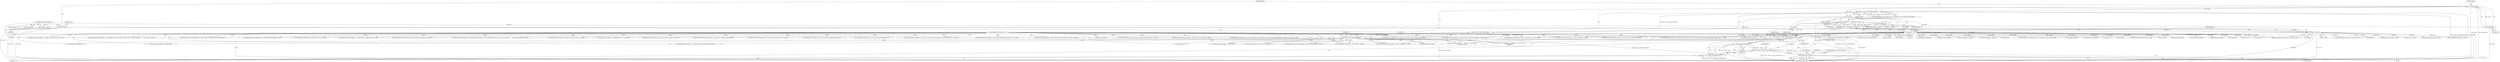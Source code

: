 digraph "0_atheme_c597156adc60a45b5f827793cd420945f47bc03b_1@pointer" {
"1000208" [label="(Call,target != NULL)"];
"1000190" [label="(Call,!target)"];
"1000120" [label="(Call,*target = sstrdup(parv[1]))"];
"1000122" [label="(Call,sstrdup(parv[1]))"];
"1000109" [label="(MethodParameterIn,char *parv[])"];
"1000174" [label="(Call,target || !has_priv(si, PRIV_CHAN_AUSPEX))"];
"1000176" [label="(Call,!has_priv(si, PRIV_CHAN_AUSPEX))"];
"1000177" [label="(Call,has_priv(si, PRIV_CHAN_AUSPEX))"];
"1000107" [label="(MethodParameterIn,sourceinfo_t *si)"];
"1000192" [label="(Call,target && target[0] == '+' && flagstr == NULL)"];
"1000195" [label="(Call,target[0] == '+')"];
"1000194" [label="(Call,target[0] == '+' && flagstr == NULL)"];
"1000200" [label="(Call,flagstr == NULL)"];
"1000127" [label="(Call,*flagstr = parv[2])"];
"1000211" [label="(Call,flags_to_bitmask(target, 0))"];
"1000205" [label="(Call,flags = (target != NULL) ? flags_to_bitmask(target, 0) : 0)"];
"1000215" [label="(Call,do_list(si, mc, flags))"];
"1000207" [label="(Call,(target != NULL) ? flags_to_bitmask(target, 0) : 0)"];
"1000219" [label="(Return,return;)"];
"1000191" [label="(Identifier,target)"];
"1000378" [label="(Call,command_fail(si, fault_noprivs, _(\"You are not authorized to execute this command.\")))"];
"1000320" [label="(Call,command_fail(si, fault_needmoreparams, _(\"Syntax: FLAGS <#channel> MODIFY [target] <flags>\")))"];
"1000303" [label="(Call,myentity_find_ext(target) == NULL)"];
"1000213" [label="(Literal,0)"];
"1000176" [label="(Call,!has_priv(si, PRIV_CHAN_AUSPEX))"];
"1000199" [label="(Literal,'+')"];
"1000232" [label="(Call,do_list(si, mc, 0))"];
"1000179" [label="(Identifier,PRIV_CHAN_AUSPEX)"];
"1000435" [label="(Call,command_success_string(si, str1, _(\"Flags for \2%s\2 in \2%s\2 are \2%s\2.\"),\n\t\t\t\t\t\ttarget, channel,\n\t\t\t\t\t\tstr1))"];
"1000192" [label="(Call,target && target[0] == '+' && flagstr == NULL)"];
"1000107" [label="(MethodParameterIn,sourceinfo_t *si)"];
"1000143" [label="(Call,command_fail(si, fault_needmoreparams, STR_INSUFFICIENT_PARAMS, \"FLAGS\"))"];
"1000281" [label="(Call,logcommand(si, CMDLOG_DO, \"CLEAR:FLAGS: \2%s\2\", mc->name))"];
"1000605" [label="(Call,command_fail(si, fault_badparams, _(\"Usage: FLAGS %s [target] [flags]\"), mc->name))"];
"1000196" [label="(Call,target[0])"];
"1000304" [label="(Call,myentity_find_ext(target))"];
"1000504" [label="(Call,command_fail(si, fault_noprivs, _(\"You are not authorized to execute this command.\")))"];
"1000614" [label="(Call,command_fail(si, fault_badparams, _(\"Invalid template name given, use /%s%s TEMPLATE %s for a list\"), ircd->uses_rcommand ? \"\" : \"msg \", chansvs.me->disp, mc->name))"];
"1000212" [label="(Identifier,target)"];
"1000228" [label="(Call,myentity_find_ext(target))"];
"1000361" [label="(Call,!flagstr)"];
"1000123" [label="(Call,parv[1])"];
"1000847" [label="(Call,command_fail(si, fault_toomany, _(\"Channel %s access list is full.\"), mc->name))"];
"1000300" [label="(Call,strcasecmp(target, \"MODIFY\"))"];
"1000373" [label="(Call,chanacs_source_has_flag(mc, si, CA_ACLVIEW))"];
"1000288" [label="(Call,command_success_nodata(si, _(\"Cleared flags in \2%s\2.\"), mc->name))"];
"1000693" [label="(Call,command_fail(si, fault_noprivs, _(\"You may not remove a founder's +f access.\")))"];
"1001010" [label="(Call,command_fail(si, fault_nochange, _(\"Channel access to \2%s\2 for \2%s\2 unchanged.\"), channel, target))"];
"1000243" [label="(Call,strcasecmp(target, \"CLEAR\"))"];
"1000127" [label="(Call,*flagstr = parv[2])"];
"1000177" [label="(Call,has_priv(si, PRIV_CHAN_AUSPEX))"];
"1000328" [label="(Call,strchr(parv[2], ' '))"];
"1000211" [label="(Call,flags_to_bitmask(target, 0))"];
"1000148" [label="(Call,command_fail(si, fault_needmoreparams, _(\"Syntax: FLAGS <channel> [target] [flags]\")))"];
"1000203" [label="(Block,)"];
"1000170" [label="(Call,metadata_find(mc, \"private:close:closer\") && (target || !has_priv(si, PRIV_CHAN_AUSPEX)))"];
"1000236" [label="(Call,free(target))"];
"1000140" [label="(Identifier,parc)"];
"1001039" [label="(Call,verbose(mc, \"\2%s\2 set flags \2%s\2 on \2%s\2\", get_source_name(si), flagstr, target))"];
"1000205" [label="(Call,flags = (target != NULL) ? flags_to_bitmask(target, 0) : 0)"];
"1000174" [label="(Call,target || !has_priv(si, PRIV_CHAN_AUSPEX))"];
"1000916" [label="(Call,command_fail(si, fault_badparams, _(\"You may not set founder status on a hostmask.\")))"];
"1000260" [label="(Call,command_fail(si, fault_noprivs, \"You are not authorized to perform this operation.\"))"];
"1000385" [label="(Call,validhostmask(target))"];
"1000190" [label="(Call,!target)"];
"1000715" [label="(Call,command_fail(si, fault_noprivs, _(\"You may not remove the last founder.\")))"];
"1000399" [label="(Call,myentity_find_ext(target))"];
"1000597" [label="(Call,*target == '-')"];
"1000826" [label="(Call,command_fail(si, fault_noprivs, _(\"\2%s\2 does not wish to be added to channel access lists (NEVEROP set).\"), mt->name))"];
"1000207" [label="(Call,(target != NULL) ? flags_to_bitmask(target, 0) : 0)"];
"1000342" [label="(Call,strdup(parv[2]))"];
"1000451" [label="(Call,logcommand(si, CMDLOG_GET, \"FLAGS: \2%s\2 on \2%s\2\", mc->name, target))"];
"1000251" [label="(Call,free(target))"];
"1000217" [label="(Identifier,mc)"];
"1000354" [label="(Call,command_fail(si, fault_noprivs, _(\"You are not logged in.\")))"];
"1000224" [label="(Call,strcasecmp(target, \"LIST\"))"];
"1000129" [label="(Call,parv[2])"];
"1000128" [label="(Identifier,flagstr)"];
"1000492" [label="(Call,irccasecmp(target, entity(si->smu)->name))"];
"1000651" [label="(Call,command_fail(si, fault_nosuch_target, _(\"\2%s\2 is not registered.\"), target))"];
"1000773" [label="(Call,command_fail(si, fault_toomany, _(\"\2%s\2 cannot take foundership of a channel.\"), mt->name))"];
"1000215" [label="(Call,do_list(si, mc, flags))"];
"1000424" [label="(Call,ca != NULL)"];
"1000201" [label="(Identifier,flagstr)"];
"1000315" [label="(Call,command_fail(si, fault_needmoreparams, STR_INSUFFICIENT_PARAMS, \"FLAGS\"))"];
"1001030" [label="(Call,logcommand(si, CMDLOG_SET, \"FLAGS: \2%s\2 \2%s\2 \2%s\2\", mc->name, target, flagstr))"];
"1000122" [label="(Call,sstrdup(parv[1]))"];
"1000741" [label="(Call,command_fail(si, fault_noprivs, _(\"Only %d founders allowed per channel.\"), chansvs.maxfounders))"];
"1001046" [label="(Call,free(target))"];
"1000641" [label="(Call,validhostmask(target))"];
"1000189" [label="(Call,!target || (target && target[0] == '+' && flagstr == NULL))"];
"1000247" [label="(Call,myentity_find_ext(target))"];
"1000209" [label="(Identifier,target)"];
"1000109" [label="(MethodParameterIn,char *parv[])"];
"1000668" [label="(Call,chanacs_open(mc, mt, NULL, true, entity(si->smu)))"];
"1000648" [label="(Call,myentity_find_ext(target))"];
"1000200" [label="(Call,flagstr == NULL)"];
"1000181" [label="(Call,command_fail(si, fault_noprivs, _(\"\2%s\2 is closed.\"), channel))"];
"1001042" [label="(Call,get_source_name(si))"];
"1000206" [label="(Identifier,flags)"];
"1000121" [label="(Identifier,target)"];
"1000110" [label="(Block,)"];
"1000195" [label="(Call,target[0] == '+')"];
"1000218" [label="(Identifier,flags)"];
"1000409" [label="(Call,free(target))"];
"1000120" [label="(Call,*target = sstrdup(parv[1]))"];
"1000757" [label="(Call,command_fail(si, fault_toomany, _(\"\2%s\2 has too many channels registered.\"), mt->name))"];
"1000592" [label="(Call,*target == '+')"];
"1000202" [label="(Identifier,NULL)"];
"1000246" [label="(Call,myentity_find_ext(target) == NULL)"];
"1000486" [label="(Call,si->smu == NULL)"];
"1000601" [label="(Call,*target == '=')"];
"1000976" [label="(Call,command_fail(si, fault_noprivs, _(\"You are not allowed to set \2%s\2 on \2%s\2 in \2%s\2.\"), bitmask_to_flags2(addflags, removeflags), target, mc->name))"];
"1000175" [label="(Identifier,target)"];
"1000162" [label="(Call,command_fail(si, fault_nosuch_target, _(\"Channel \2%s\2 is not registered.\"), channel))"];
"1000194" [label="(Call,target[0] == '+' && flagstr == NULL)"];
"1000880" [label="(Call,command_fail(si, fault_noprivs, _(\"You are not allowed to set \2%s\2 on \2%s\2 in \2%s\2.\"), bitmask_to_flags2(addflags, removeflags), mt->name, mc->name))"];
"1000924" [label="(Call,chanacs_open(mc, NULL, target, true, entity(si->smu)))"];
"1000214" [label="(Literal,0)"];
"1000216" [label="(Identifier,si)"];
"1000402" [label="(Call,command_fail(si, fault_nosuch_target, _(\"\2%s\2 is not registered.\"), target))"];
"1000444" [label="(Call,command_success_string(si, \"\", _(\"No flags for \2%s\2 in \2%s\2.\"),\n\t\t\t\t\t\ttarget, channel))"];
"1000511" [label="(Call,irccasecmp(target, entity(si->smu)->name))"];
"1000210" [label="(Identifier,NULL)"];
"1001023" [label="(Call,command_success_nodata(si, _(\"Flags \2%s\2 were set on \2%s\2 in \2%s\2.\"), flagstr, target, channel))"];
"1000389" [label="(Call,chanacs_find_host_literal(mc, target, 0))"];
"1000943" [label="(Call,command_fail(si, fault_toomany, _(\"Channel %s access list is full.\"), mc->name))"];
"1000178" [label="(Identifier,si)"];
"1000658" [label="(Call,free(target))"];
"1000462" [label="(Call,chanacs_source_flags(mc, si))"];
"1000208" [label="(Call,target != NULL)"];
"1000114" [label="(Call,*channel = parv[0])"];
"1000308" [label="(Call,free(target))"];
"1000227" [label="(Call,myentity_find_ext(target) == NULL)"];
"1000193" [label="(Identifier,target)"];
"1000561" [label="(Call,command_fail(si, fault_badparams, _(\"No valid flags given, use /%s%s HELP FLAGS for a list\"), ircd->uses_rcommand ? \"\" : \"msg \", chansvs.me->disp))"];
"1001048" [label="(MethodReturn,static void)"];
"1000171" [label="(Call,metadata_find(mc, \"private:close:closer\"))"];
"1000255" [label="(Call,chanacs_source_has_flag(mc, si, CA_FOUNDER))"];
"1000208" -> "1000207"  [label="AST: "];
"1000208" -> "1000210"  [label="CFG: "];
"1000209" -> "1000208"  [label="AST: "];
"1000210" -> "1000208"  [label="AST: "];
"1000212" -> "1000208"  [label="CFG: "];
"1000214" -> "1000208"  [label="CFG: "];
"1000208" -> "1001048"  [label="DDG: target"];
"1000208" -> "1001048"  [label="DDG: NULL"];
"1000190" -> "1000208"  [label="DDG: target"];
"1000192" -> "1000208"  [label="DDG: target"];
"1000195" -> "1000208"  [label="DDG: target[0]"];
"1000200" -> "1000208"  [label="DDG: NULL"];
"1000208" -> "1000211"  [label="DDG: target"];
"1000190" -> "1000189"  [label="AST: "];
"1000190" -> "1000191"  [label="CFG: "];
"1000191" -> "1000190"  [label="AST: "];
"1000193" -> "1000190"  [label="CFG: "];
"1000189" -> "1000190"  [label="CFG: "];
"1000190" -> "1000189"  [label="DDG: target"];
"1000120" -> "1000190"  [label="DDG: target"];
"1000174" -> "1000190"  [label="DDG: target"];
"1000190" -> "1000192"  [label="DDG: target"];
"1000190" -> "1000195"  [label="DDG: target"];
"1000190" -> "1000224"  [label="DDG: target"];
"1000120" -> "1000110"  [label="AST: "];
"1000120" -> "1000122"  [label="CFG: "];
"1000121" -> "1000120"  [label="AST: "];
"1000122" -> "1000120"  [label="AST: "];
"1000128" -> "1000120"  [label="CFG: "];
"1000120" -> "1001048"  [label="DDG: target"];
"1000120" -> "1001048"  [label="DDG: sstrdup(parv[1])"];
"1000122" -> "1000120"  [label="DDG: parv[1]"];
"1000120" -> "1000174"  [label="DDG: target"];
"1000122" -> "1000123"  [label="CFG: "];
"1000123" -> "1000122"  [label="AST: "];
"1000122" -> "1001048"  [label="DDG: parv[1]"];
"1000109" -> "1000122"  [label="DDG: parv"];
"1000109" -> "1000106"  [label="AST: "];
"1000109" -> "1001048"  [label="DDG: parv"];
"1000109" -> "1000114"  [label="DDG: parv"];
"1000109" -> "1000127"  [label="DDG: parv"];
"1000109" -> "1000328"  [label="DDG: parv"];
"1000109" -> "1000342"  [label="DDG: parv"];
"1000174" -> "1000170"  [label="AST: "];
"1000174" -> "1000175"  [label="CFG: "];
"1000174" -> "1000176"  [label="CFG: "];
"1000175" -> "1000174"  [label="AST: "];
"1000176" -> "1000174"  [label="AST: "];
"1000170" -> "1000174"  [label="CFG: "];
"1000174" -> "1001048"  [label="DDG: !has_priv(si, PRIV_CHAN_AUSPEX)"];
"1000174" -> "1001048"  [label="DDG: target"];
"1000174" -> "1000170"  [label="DDG: target"];
"1000174" -> "1000170"  [label="DDG: !has_priv(si, PRIV_CHAN_AUSPEX)"];
"1000176" -> "1000174"  [label="DDG: has_priv(si, PRIV_CHAN_AUSPEX)"];
"1000176" -> "1000177"  [label="CFG: "];
"1000177" -> "1000176"  [label="AST: "];
"1000176" -> "1001048"  [label="DDG: has_priv(si, PRIV_CHAN_AUSPEX)"];
"1000177" -> "1000176"  [label="DDG: si"];
"1000177" -> "1000176"  [label="DDG: PRIV_CHAN_AUSPEX"];
"1000177" -> "1000179"  [label="CFG: "];
"1000178" -> "1000177"  [label="AST: "];
"1000179" -> "1000177"  [label="AST: "];
"1000177" -> "1001048"  [label="DDG: PRIV_CHAN_AUSPEX"];
"1000107" -> "1000177"  [label="DDG: si"];
"1000177" -> "1000181"  [label="DDG: si"];
"1000177" -> "1000215"  [label="DDG: si"];
"1000177" -> "1000232"  [label="DDG: si"];
"1000177" -> "1000255"  [label="DDG: si"];
"1000177" -> "1000315"  [label="DDG: si"];
"1000177" -> "1000354"  [label="DDG: si"];
"1000177" -> "1000373"  [label="DDG: si"];
"1000177" -> "1000378"  [label="DDG: si"];
"1000177" -> "1000402"  [label="DDG: si"];
"1000177" -> "1000435"  [label="DDG: si"];
"1000177" -> "1000444"  [label="DDG: si"];
"1000177" -> "1000462"  [label="DDG: si"];
"1000107" -> "1000106"  [label="AST: "];
"1000107" -> "1001048"  [label="DDG: si"];
"1000107" -> "1000143"  [label="DDG: si"];
"1000107" -> "1000148"  [label="DDG: si"];
"1000107" -> "1000162"  [label="DDG: si"];
"1000107" -> "1000181"  [label="DDG: si"];
"1000107" -> "1000215"  [label="DDG: si"];
"1000107" -> "1000232"  [label="DDG: si"];
"1000107" -> "1000255"  [label="DDG: si"];
"1000107" -> "1000260"  [label="DDG: si"];
"1000107" -> "1000281"  [label="DDG: si"];
"1000107" -> "1000288"  [label="DDG: si"];
"1000107" -> "1000315"  [label="DDG: si"];
"1000107" -> "1000320"  [label="DDG: si"];
"1000107" -> "1000354"  [label="DDG: si"];
"1000107" -> "1000373"  [label="DDG: si"];
"1000107" -> "1000378"  [label="DDG: si"];
"1000107" -> "1000402"  [label="DDG: si"];
"1000107" -> "1000435"  [label="DDG: si"];
"1000107" -> "1000444"  [label="DDG: si"];
"1000107" -> "1000451"  [label="DDG: si"];
"1000107" -> "1000462"  [label="DDG: si"];
"1000107" -> "1000504"  [label="DDG: si"];
"1000107" -> "1000561"  [label="DDG: si"];
"1000107" -> "1000605"  [label="DDG: si"];
"1000107" -> "1000614"  [label="DDG: si"];
"1000107" -> "1000651"  [label="DDG: si"];
"1000107" -> "1000693"  [label="DDG: si"];
"1000107" -> "1000715"  [label="DDG: si"];
"1000107" -> "1000741"  [label="DDG: si"];
"1000107" -> "1000757"  [label="DDG: si"];
"1000107" -> "1000773"  [label="DDG: si"];
"1000107" -> "1000826"  [label="DDG: si"];
"1000107" -> "1000847"  [label="DDG: si"];
"1000107" -> "1000880"  [label="DDG: si"];
"1000107" -> "1000916"  [label="DDG: si"];
"1000107" -> "1000943"  [label="DDG: si"];
"1000107" -> "1000976"  [label="DDG: si"];
"1000107" -> "1001010"  [label="DDG: si"];
"1000107" -> "1001023"  [label="DDG: si"];
"1000107" -> "1001030"  [label="DDG: si"];
"1000107" -> "1001042"  [label="DDG: si"];
"1000192" -> "1000189"  [label="AST: "];
"1000192" -> "1000193"  [label="CFG: "];
"1000192" -> "1000194"  [label="CFG: "];
"1000193" -> "1000192"  [label="AST: "];
"1000194" -> "1000192"  [label="AST: "];
"1000189" -> "1000192"  [label="CFG: "];
"1000192" -> "1001048"  [label="DDG: target[0] == '+' && flagstr == NULL"];
"1000192" -> "1000189"  [label="DDG: target"];
"1000192" -> "1000189"  [label="DDG: target[0] == '+' && flagstr == NULL"];
"1000195" -> "1000192"  [label="DDG: target[0]"];
"1000194" -> "1000192"  [label="DDG: target[0] == '+'"];
"1000194" -> "1000192"  [label="DDG: flagstr == NULL"];
"1000192" -> "1000224"  [label="DDG: target"];
"1000195" -> "1000194"  [label="AST: "];
"1000195" -> "1000199"  [label="CFG: "];
"1000196" -> "1000195"  [label="AST: "];
"1000199" -> "1000195"  [label="AST: "];
"1000201" -> "1000195"  [label="CFG: "];
"1000194" -> "1000195"  [label="CFG: "];
"1000195" -> "1001048"  [label="DDG: target[0]"];
"1000195" -> "1000194"  [label="DDG: target[0]"];
"1000195" -> "1000194"  [label="DDG: '+'"];
"1000195" -> "1000211"  [label="DDG: target[0]"];
"1000195" -> "1000224"  [label="DDG: target[0]"];
"1000195" -> "1000228"  [label="DDG: target[0]"];
"1000195" -> "1000236"  [label="DDG: target[0]"];
"1000195" -> "1000243"  [label="DDG: target[0]"];
"1000195" -> "1000247"  [label="DDG: target[0]"];
"1000195" -> "1000251"  [label="DDG: target[0]"];
"1000195" -> "1000300"  [label="DDG: target[0]"];
"1000195" -> "1000304"  [label="DDG: target[0]"];
"1000195" -> "1000308"  [label="DDG: target[0]"];
"1000195" -> "1000385"  [label="DDG: target[0]"];
"1000195" -> "1000389"  [label="DDG: target[0]"];
"1000195" -> "1000399"  [label="DDG: target[0]"];
"1000195" -> "1000402"  [label="DDG: target[0]"];
"1000195" -> "1000409"  [label="DDG: target[0]"];
"1000195" -> "1000435"  [label="DDG: target[0]"];
"1000195" -> "1000444"  [label="DDG: target[0]"];
"1000195" -> "1000451"  [label="DDG: target[0]"];
"1000195" -> "1000492"  [label="DDG: target[0]"];
"1000195" -> "1000511"  [label="DDG: target[0]"];
"1000195" -> "1000592"  [label="DDG: target[0]"];
"1000195" -> "1000597"  [label="DDG: target[0]"];
"1000195" -> "1000601"  [label="DDG: target[0]"];
"1000195" -> "1000641"  [label="DDG: target[0]"];
"1000195" -> "1000648"  [label="DDG: target[0]"];
"1000195" -> "1000651"  [label="DDG: target[0]"];
"1000195" -> "1000658"  [label="DDG: target[0]"];
"1000195" -> "1000924"  [label="DDG: target[0]"];
"1000195" -> "1000976"  [label="DDG: target[0]"];
"1000195" -> "1001010"  [label="DDG: target[0]"];
"1000195" -> "1001023"  [label="DDG: target[0]"];
"1000195" -> "1001030"  [label="DDG: target[0]"];
"1000195" -> "1001039"  [label="DDG: target[0]"];
"1000195" -> "1001046"  [label="DDG: target[0]"];
"1000194" -> "1000200"  [label="CFG: "];
"1000200" -> "1000194"  [label="AST: "];
"1000194" -> "1001048"  [label="DDG: flagstr == NULL"];
"1000194" -> "1001048"  [label="DDG: target[0] == '+'"];
"1000200" -> "1000194"  [label="DDG: flagstr"];
"1000200" -> "1000194"  [label="DDG: NULL"];
"1000200" -> "1000202"  [label="CFG: "];
"1000201" -> "1000200"  [label="AST: "];
"1000202" -> "1000200"  [label="AST: "];
"1000200" -> "1001048"  [label="DDG: flagstr"];
"1000200" -> "1001048"  [label="DDG: NULL"];
"1000127" -> "1000200"  [label="DDG: flagstr"];
"1000200" -> "1000227"  [label="DDG: NULL"];
"1000200" -> "1000246"  [label="DDG: NULL"];
"1000200" -> "1000303"  [label="DDG: NULL"];
"1000200" -> "1000361"  [label="DDG: flagstr"];
"1000200" -> "1000424"  [label="DDG: NULL"];
"1000200" -> "1000486"  [label="DDG: NULL"];
"1000200" -> "1000668"  [label="DDG: NULL"];
"1000200" -> "1000924"  [label="DDG: NULL"];
"1000127" -> "1000110"  [label="AST: "];
"1000127" -> "1000129"  [label="CFG: "];
"1000128" -> "1000127"  [label="AST: "];
"1000129" -> "1000127"  [label="AST: "];
"1000140" -> "1000127"  [label="CFG: "];
"1000127" -> "1001048"  [label="DDG: parv[2]"];
"1000127" -> "1001048"  [label="DDG: flagstr"];
"1000127" -> "1000361"  [label="DDG: flagstr"];
"1000211" -> "1000207"  [label="AST: "];
"1000211" -> "1000213"  [label="CFG: "];
"1000212" -> "1000211"  [label="AST: "];
"1000213" -> "1000211"  [label="AST: "];
"1000207" -> "1000211"  [label="CFG: "];
"1000211" -> "1001048"  [label="DDG: target"];
"1000211" -> "1000205"  [label="DDG: target"];
"1000211" -> "1000205"  [label="DDG: 0"];
"1000211" -> "1000207"  [label="DDG: target"];
"1000211" -> "1000207"  [label="DDG: 0"];
"1000205" -> "1000203"  [label="AST: "];
"1000205" -> "1000207"  [label="CFG: "];
"1000206" -> "1000205"  [label="AST: "];
"1000207" -> "1000205"  [label="AST: "];
"1000216" -> "1000205"  [label="CFG: "];
"1000205" -> "1001048"  [label="DDG: (target != NULL) ? flags_to_bitmask(target, 0) : 0"];
"1000205" -> "1000215"  [label="DDG: flags"];
"1000215" -> "1000203"  [label="AST: "];
"1000215" -> "1000218"  [label="CFG: "];
"1000216" -> "1000215"  [label="AST: "];
"1000217" -> "1000215"  [label="AST: "];
"1000218" -> "1000215"  [label="AST: "];
"1000219" -> "1000215"  [label="CFG: "];
"1000215" -> "1001048"  [label="DDG: si"];
"1000215" -> "1001048"  [label="DDG: mc"];
"1000215" -> "1001048"  [label="DDG: flags"];
"1000215" -> "1001048"  [label="DDG: do_list(si, mc, flags)"];
"1000171" -> "1000215"  [label="DDG: mc"];
"1000207" -> "1000214"  [label="CFG: "];
"1000214" -> "1000207"  [label="AST: "];
"1000207" -> "1001048"  [label="DDG: target != NULL"];
"1000207" -> "1001048"  [label="DDG: flags_to_bitmask(target, 0)"];
}
